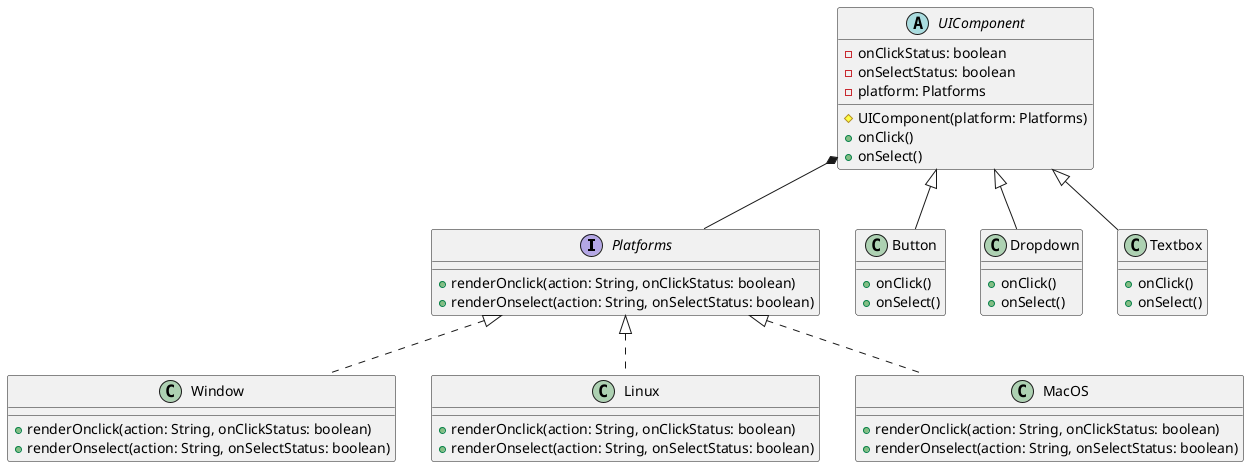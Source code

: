 @startuml

interface Platforms {
    +renderOnclick(action: String, onClickStatus: boolean)
    +renderOnselect(action: String, onSelectStatus: boolean)
}

class Window implements Platforms {
    +renderOnclick(action: String, onClickStatus: boolean)
    +renderOnselect(action: String, onSelectStatus: boolean)
}

class Linux implements Platforms {
    +renderOnclick(action: String, onClickStatus: boolean)
    +renderOnselect(action: String, onSelectStatus: boolean)
}

class MacOS implements Platforms {
    +renderOnclick(action: String, onClickStatus: boolean)
    +renderOnselect(action: String, onSelectStatus: boolean)
}

abstract class UIComponent {
    -onClickStatus: boolean
    -onSelectStatus: boolean
    -platform: Platforms
    #UIComponent(platform: Platforms)
    +onClick()
    +onSelect()
}

class Button extends UIComponent {
    +onClick()
    +onSelect()
}

class Dropdown extends UIComponent {
    +onClick()
    +onSelect()
}

class Textbox extends UIComponent {
    +onClick()
    +onSelect()
}

UIComponent *-- Platforms

@enduml
